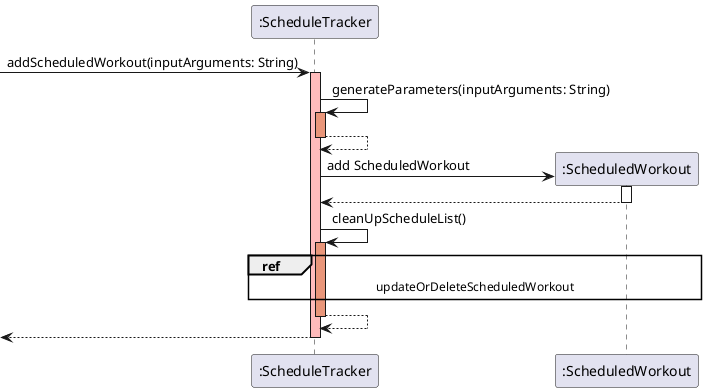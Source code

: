 @startuml
'https://plantuml.com/sequence-diagram
participant ":ScheduleTracker"

->":ScheduleTracker" : addScheduledWorkout(inputArguments: String)
activate ":ScheduleTracker" #FFBBBB

":ScheduleTracker"->":ScheduleTracker" : generateParameters(inputArguments: String)
activate ":ScheduleTracker" #DarkSalmon
return

create ":ScheduledWorkout"
":ScheduleTracker"->":ScheduledWorkout" : add ScheduledWorkout
activate ":ScheduledWorkout"
":ScheduledWorkout"-->":ScheduleTracker"
deactivate ":ScheduledWorkout"

":ScheduleTracker"->":ScheduleTracker" : cleanUpScheduleList()

activate ":ScheduleTracker" #DarkSalmon

ref over ":ScheduleTracker", ":ScheduledWorkout" : updateOrDeleteScheduledWorkout



return
return

@enduml